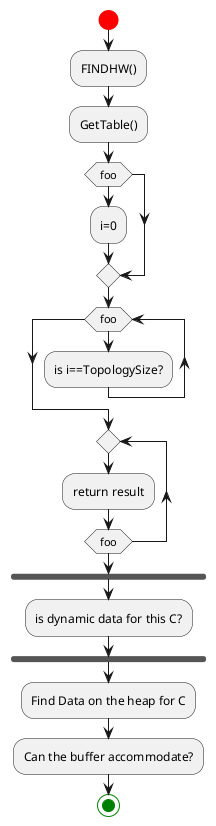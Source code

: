 {
  "sha1": "o9buflm1mvl81s868nakztd28i4lmwg",
  "insertion": {
    "when": "2024-06-04T17:28:39.565Z",
    "user": "plantuml@gmail.com"
  }
}
@startuml

<style>
circle {
 start {
   LineColor red
   BackgroundColor red
 }
 stop {
   LineColor green
   BackgroundColor green
 }
}
</style>

start;
:FINDHW();
:GetTable();
if (foo) then
:i=0;
endif
while (foo)
:is i==TopologySize?;
endwhile
repeat
:return result;
repeatwhile (foo)
fork
:is dynamic data for this C?;
endfork
:Find Data on the heap for C;
:Can the buffer accommodate?;
stop;
@enduml
